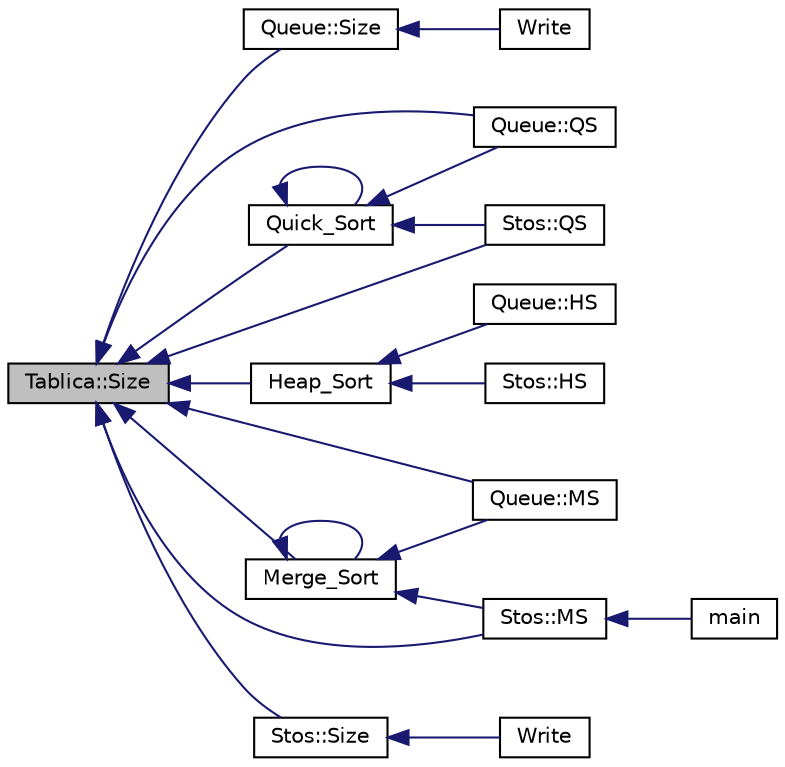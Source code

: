 digraph "Tablica::Size"
{
  edge [fontname="Helvetica",fontsize="10",labelfontname="Helvetica",labelfontsize="10"];
  node [fontname="Helvetica",fontsize="10",shape=record];
  rankdir="LR";
  Node1 [label="Tablica::Size",height=0.2,width=0.4,color="black", fillcolor="grey75", style="filled" fontcolor="black"];
  Node1 -> Node2 [dir="back",color="midnightblue",fontsize="10",style="solid",fontname="Helvetica"];
  Node2 [label="Queue::Size",height=0.2,width=0.4,color="black", fillcolor="white", style="filled",URL="$class_queue.html#a2b28fe3446577261546f74b7bbe3ccc6"];
  Node2 -> Node3 [dir="back",color="midnightblue",fontsize="10",style="solid",fontname="Helvetica"];
  Node3 [label="Write",height=0.2,width=0.4,color="black", fillcolor="white", style="filled",URL="$plik_8hpp.html#a2b851fe5e783fdc8e2f791be2265a4e9",tooltip="Definicja funkcji Write. "];
  Node1 -> Node4 [dir="back",color="midnightblue",fontsize="10",style="solid",fontname="Helvetica"];
  Node4 [label="Queue::QS",height=0.2,width=0.4,color="black", fillcolor="white", style="filled",URL="$class_queue.html#a05d02f07f4803b68cfb31c5e009b9fcc"];
  Node1 -> Node5 [dir="back",color="midnightblue",fontsize="10",style="solid",fontname="Helvetica"];
  Node5 [label="Queue::MS",height=0.2,width=0.4,color="black", fillcolor="white", style="filled",URL="$class_queue.html#aff513390c08fdd376577704be1d831c9"];
  Node1 -> Node6 [dir="back",color="midnightblue",fontsize="10",style="solid",fontname="Helvetica"];
  Node6 [label="Quick_Sort",height=0.2,width=0.4,color="black", fillcolor="white", style="filled",URL="$sort_8hpp.html#a17e08e601d94bc6fce93c91bd574e717",tooltip="Definicja funkcji QuickSort . "];
  Node6 -> Node4 [dir="back",color="midnightblue",fontsize="10",style="solid",fontname="Helvetica"];
  Node6 -> Node6 [dir="back",color="midnightblue",fontsize="10",style="solid",fontname="Helvetica"];
  Node6 -> Node7 [dir="back",color="midnightblue",fontsize="10",style="solid",fontname="Helvetica"];
  Node7 [label="Stos::QS",height=0.2,width=0.4,color="black", fillcolor="white", style="filled",URL="$class_stos.html#a94b800e273d51af77ae4fcf88b3134e4"];
  Node1 -> Node8 [dir="back",color="midnightblue",fontsize="10",style="solid",fontname="Helvetica"];
  Node8 [label="Heap_Sort",height=0.2,width=0.4,color="black", fillcolor="white", style="filled",URL="$sort_8hpp.html#a7ac406a30a3a7a46d498f05bb173809c",tooltip="Definicja funkcji HeapSort . "];
  Node8 -> Node9 [dir="back",color="midnightblue",fontsize="10",style="solid",fontname="Helvetica"];
  Node9 [label="Queue::HS",height=0.2,width=0.4,color="black", fillcolor="white", style="filled",URL="$class_queue.html#a08133cee98c6aeb1743b6dbd3e5dda91"];
  Node8 -> Node10 [dir="back",color="midnightblue",fontsize="10",style="solid",fontname="Helvetica"];
  Node10 [label="Stos::HS",height=0.2,width=0.4,color="black", fillcolor="white", style="filled",URL="$class_stos.html#a0e531afe4371783988c3ba470c04f5df"];
  Node1 -> Node11 [dir="back",color="midnightblue",fontsize="10",style="solid",fontname="Helvetica"];
  Node11 [label="Merge_Sort",height=0.2,width=0.4,color="black", fillcolor="white", style="filled",URL="$sort_8hpp.html#a56c34ae32541eeec0386037ecaa37a89",tooltip="Definicja funkcji MergeSort . "];
  Node11 -> Node5 [dir="back",color="midnightblue",fontsize="10",style="solid",fontname="Helvetica"];
  Node11 -> Node11 [dir="back",color="midnightblue",fontsize="10",style="solid",fontname="Helvetica"];
  Node11 -> Node12 [dir="back",color="midnightblue",fontsize="10",style="solid",fontname="Helvetica"];
  Node12 [label="Stos::MS",height=0.2,width=0.4,color="black", fillcolor="white", style="filled",URL="$class_stos.html#a16e80bfd5b01cc6febec3a94269daea5"];
  Node12 -> Node13 [dir="back",color="midnightblue",fontsize="10",style="solid",fontname="Helvetica"];
  Node13 [label="main",height=0.2,width=0.4,color="black", fillcolor="white", style="filled",URL="$main_8cpp.html#ae66f6b31b5ad750f1fe042a706a4e3d4"];
  Node1 -> Node14 [dir="back",color="midnightblue",fontsize="10",style="solid",fontname="Helvetica"];
  Node14 [label="Stos::Size",height=0.2,width=0.4,color="black", fillcolor="white", style="filled",URL="$class_stos.html#a9861291fa460528db0dea0262bf88f69"];
  Node14 -> Node15 [dir="back",color="midnightblue",fontsize="10",style="solid",fontname="Helvetica"];
  Node15 [label="Write",height=0.2,width=0.4,color="black", fillcolor="white", style="filled",URL="$plik_8hpp.html#abd30828a75928ede064d3b80a8d78a92",tooltip="Definicja funkcji Write. "];
  Node1 -> Node7 [dir="back",color="midnightblue",fontsize="10",style="solid",fontname="Helvetica"];
  Node1 -> Node12 [dir="back",color="midnightblue",fontsize="10",style="solid",fontname="Helvetica"];
}
